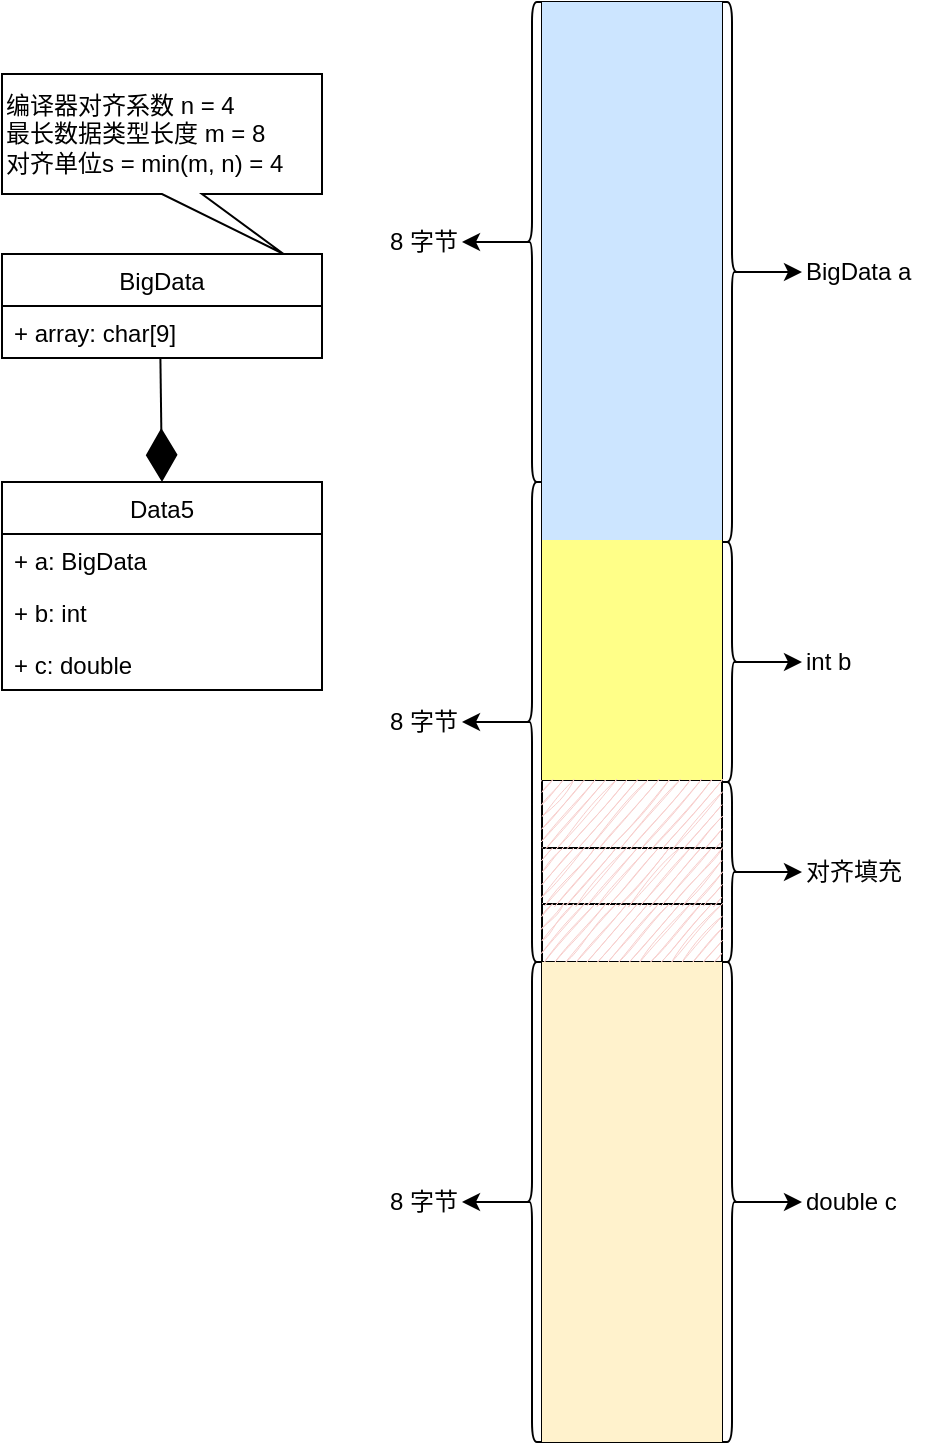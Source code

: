 <mxfile version="17.4.5" type="github">
  <diagram id="y5-ArMUVISZthWghw4e-" name="第 1 页">
    <mxGraphModel dx="1420" dy="706" grid="1" gridSize="10" guides="1" tooltips="1" connect="1" arrows="1" fold="1" page="1" pageScale="1" pageWidth="2336" pageHeight="1654" math="0" shadow="0">
      <root>
        <mxCell id="0" />
        <mxCell id="1" parent="0" />
        <mxCell id="bnOiq0095lczLOuPGoA0-1" value="" style="shape=table;startSize=0;container=1;collapsible=0;childLayout=tableLayout;sketch=0;strokeColor=default;" parent="1" vertex="1">
          <mxGeometry x="440" y="130" width="90" height="720" as="geometry" />
        </mxCell>
        <mxCell id="bnOiq0095lczLOuPGoA0-2" value="" style="shape=tableRow;horizontal=0;startSize=0;swimlaneHead=0;swimlaneBody=0;top=0;left=0;bottom=0;right=0;collapsible=0;dropTarget=0;fillColor=none;points=[[0,0.5],[1,0.5]];portConstraint=eastwest;sketch=0;strokeColor=default;swimlaneLine=1;" parent="bnOiq0095lczLOuPGoA0-1" vertex="1">
          <mxGeometry width="90" height="29" as="geometry" />
        </mxCell>
        <mxCell id="bnOiq0095lczLOuPGoA0-3" value="" style="shape=partialRectangle;html=1;whiteSpace=wrap;connectable=0;overflow=hidden;fillColor=#cce5ff;top=0;left=0;bottom=0;right=0;pointerEvents=1;strokeColor=#36393d;sketch=0;swimlaneLine=1;" parent="bnOiq0095lczLOuPGoA0-2" vertex="1">
          <mxGeometry width="90" height="29" as="geometry">
            <mxRectangle width="90" height="29" as="alternateBounds" />
          </mxGeometry>
        </mxCell>
        <mxCell id="bnOiq0095lczLOuPGoA0-4" value="" style="shape=tableRow;horizontal=0;startSize=0;swimlaneHead=0;swimlaneBody=0;top=0;left=0;bottom=0;right=0;collapsible=0;dropTarget=0;fillColor=none;points=[[0,0.5],[1,0.5]];portConstraint=eastwest;sketch=0;strokeColor=default;swimlaneLine=1;" parent="bnOiq0095lczLOuPGoA0-1" vertex="1">
          <mxGeometry y="29" width="90" height="34" as="geometry" />
        </mxCell>
        <mxCell id="bnOiq0095lczLOuPGoA0-5" value="" style="shape=partialRectangle;html=1;whiteSpace=wrap;connectable=0;overflow=hidden;fillColor=#cce5ff;top=0;left=0;bottom=0;right=0;pointerEvents=1;sketch=0;strokeColor=#36393d;swimlaneLine=1;" parent="bnOiq0095lczLOuPGoA0-4" vertex="1">
          <mxGeometry width="90" height="34" as="geometry">
            <mxRectangle width="90" height="34" as="alternateBounds" />
          </mxGeometry>
        </mxCell>
        <mxCell id="bnOiq0095lczLOuPGoA0-6" value="" style="shape=tableRow;horizontal=0;startSize=0;swimlaneHead=0;swimlaneBody=0;top=0;left=0;bottom=0;right=0;collapsible=0;dropTarget=0;fillColor=none;points=[[0,0.5],[1,0.5]];portConstraint=eastwest;sketch=0;strokeColor=default;swimlaneLine=1;" parent="bnOiq0095lczLOuPGoA0-1" vertex="1">
          <mxGeometry y="63" width="90" height="28" as="geometry" />
        </mxCell>
        <mxCell id="bnOiq0095lczLOuPGoA0-7" value="" style="shape=partialRectangle;html=1;whiteSpace=wrap;connectable=0;overflow=hidden;fillColor=#cce5ff;top=0;left=0;bottom=0;right=0;pointerEvents=1;strokeColor=#36393d;sketch=0;swimlaneLine=1;" parent="bnOiq0095lczLOuPGoA0-6" vertex="1">
          <mxGeometry width="90" height="28" as="geometry">
            <mxRectangle width="90" height="28" as="alternateBounds" />
          </mxGeometry>
        </mxCell>
        <mxCell id="bnOiq0095lczLOuPGoA0-8" value="" style="shape=tableRow;horizontal=0;startSize=0;swimlaneHead=0;swimlaneBody=0;top=0;left=0;bottom=0;right=0;collapsible=0;dropTarget=0;fillColor=none;points=[[0,0.5],[1,0.5]];portConstraint=eastwest;sketch=0;strokeColor=default;swimlaneLine=1;" parent="bnOiq0095lczLOuPGoA0-1" vertex="1">
          <mxGeometry y="91" width="90" height="29" as="geometry" />
        </mxCell>
        <mxCell id="bnOiq0095lczLOuPGoA0-9" value="" style="shape=partialRectangle;html=1;whiteSpace=wrap;connectable=0;overflow=hidden;fillColor=#cce5ff;top=0;left=0;bottom=0;right=0;pointerEvents=1;strokeColor=#36393d;sketch=0;swimlaneLine=1;" parent="bnOiq0095lczLOuPGoA0-8" vertex="1">
          <mxGeometry width="90" height="29" as="geometry">
            <mxRectangle width="90" height="29" as="alternateBounds" />
          </mxGeometry>
        </mxCell>
        <mxCell id="bnOiq0095lczLOuPGoA0-10" value="" style="shape=tableRow;horizontal=0;startSize=0;swimlaneHead=0;swimlaneBody=0;top=0;left=0;bottom=0;right=0;collapsible=0;dropTarget=0;fillColor=none;points=[[0,0.5],[1,0.5]];portConstraint=eastwest;sketch=0;strokeColor=default;swimlaneLine=1;" parent="bnOiq0095lczLOuPGoA0-1" vertex="1">
          <mxGeometry y="120" width="90" height="29" as="geometry" />
        </mxCell>
        <mxCell id="bnOiq0095lczLOuPGoA0-11" value="" style="shape=partialRectangle;html=1;whiteSpace=wrap;connectable=0;overflow=hidden;fillColor=#cce5ff;top=0;left=0;bottom=0;right=0;pointerEvents=1;strokeColor=#36393d;sketch=0;swimlaneLine=1;" parent="bnOiq0095lczLOuPGoA0-10" vertex="1">
          <mxGeometry width="90" height="29" as="geometry">
            <mxRectangle width="90" height="29" as="alternateBounds" />
          </mxGeometry>
        </mxCell>
        <mxCell id="bnOiq0095lczLOuPGoA0-12" value="" style="shape=tableRow;horizontal=0;startSize=0;swimlaneHead=0;swimlaneBody=0;top=0;left=0;bottom=0;right=0;collapsible=0;dropTarget=0;fillColor=none;points=[[0,0.5],[1,0.5]];portConstraint=eastwest;sketch=0;strokeColor=default;swimlaneLine=1;" parent="bnOiq0095lczLOuPGoA0-1" vertex="1">
          <mxGeometry y="149" width="90" height="34" as="geometry" />
        </mxCell>
        <mxCell id="bnOiq0095lczLOuPGoA0-13" value="" style="shape=partialRectangle;html=1;whiteSpace=wrap;connectable=0;overflow=hidden;fillColor=#cce5ff;top=0;left=0;bottom=0;right=0;pointerEvents=1;strokeColor=#36393d;sketch=0;swimlaneLine=1;" parent="bnOiq0095lczLOuPGoA0-12" vertex="1">
          <mxGeometry width="90" height="34" as="geometry">
            <mxRectangle width="90" height="34" as="alternateBounds" />
          </mxGeometry>
        </mxCell>
        <mxCell id="bnOiq0095lczLOuPGoA0-14" value="" style="shape=tableRow;horizontal=0;startSize=0;swimlaneHead=0;swimlaneBody=0;top=0;left=0;bottom=0;right=0;collapsible=0;dropTarget=0;fillColor=none;points=[[0,0.5],[1,0.5]];portConstraint=eastwest;sketch=0;strokeColor=default;swimlaneLine=1;" parent="bnOiq0095lczLOuPGoA0-1" vertex="1">
          <mxGeometry y="183" width="90" height="28" as="geometry" />
        </mxCell>
        <mxCell id="bnOiq0095lczLOuPGoA0-15" value="" style="shape=partialRectangle;html=1;whiteSpace=wrap;connectable=0;overflow=hidden;fillColor=#cce5ff;top=0;left=0;bottom=0;right=0;pointerEvents=1;strokeColor=#36393d;sketch=0;swimlaneLine=1;" parent="bnOiq0095lczLOuPGoA0-14" vertex="1">
          <mxGeometry width="90" height="28" as="geometry">
            <mxRectangle width="90" height="28" as="alternateBounds" />
          </mxGeometry>
        </mxCell>
        <mxCell id="bnOiq0095lczLOuPGoA0-16" value="" style="shape=tableRow;horizontal=0;startSize=0;swimlaneHead=0;swimlaneBody=0;top=0;left=0;bottom=0;right=0;collapsible=0;dropTarget=0;fillColor=none;points=[[0,0.5],[1,0.5]];portConstraint=eastwest;sketch=0;strokeColor=default;swimlaneLine=1;" parent="bnOiq0095lczLOuPGoA0-1" vertex="1">
          <mxGeometry y="211" width="90" height="29" as="geometry" />
        </mxCell>
        <mxCell id="bnOiq0095lczLOuPGoA0-17" value="" style="shape=partialRectangle;html=1;whiteSpace=wrap;connectable=0;overflow=hidden;fillColor=#cce5ff;top=0;left=0;bottom=0;right=0;pointerEvents=1;strokeColor=#36393d;sketch=0;swimlaneLine=1;" parent="bnOiq0095lczLOuPGoA0-16" vertex="1">
          <mxGeometry width="90" height="29" as="geometry">
            <mxRectangle width="90" height="29" as="alternateBounds" />
          </mxGeometry>
        </mxCell>
        <mxCell id="ukCVWDNKJFyq6qt0lecr-66" value="" style="shape=tableRow;horizontal=0;startSize=0;swimlaneHead=0;swimlaneBody=0;top=0;left=0;bottom=0;right=0;collapsible=0;dropTarget=0;fillColor=none;points=[[0,0.5],[1,0.5]];portConstraint=eastwest;sketch=0;strokeColor=default;" parent="bnOiq0095lczLOuPGoA0-1" vertex="1">
          <mxGeometry y="240" width="90" height="29" as="geometry" />
        </mxCell>
        <mxCell id="ukCVWDNKJFyq6qt0lecr-67" value="" style="shape=partialRectangle;html=1;whiteSpace=wrap;connectable=0;overflow=hidden;fillColor=#cce5ff;top=0;left=0;bottom=0;right=0;pointerEvents=1;strokeColor=#36393d;sketch=0;" parent="ukCVWDNKJFyq6qt0lecr-66" vertex="1">
          <mxGeometry width="90" height="29" as="geometry">
            <mxRectangle width="90" height="29" as="alternateBounds" />
          </mxGeometry>
        </mxCell>
        <mxCell id="ukCVWDNKJFyq6qt0lecr-68" value="" style="shape=tableRow;horizontal=0;startSize=0;swimlaneHead=0;swimlaneBody=0;top=0;left=0;bottom=0;right=0;collapsible=0;dropTarget=0;fillColor=none;points=[[0,0.5],[1,0.5]];portConstraint=eastwest;sketch=0;strokeColor=default;" parent="bnOiq0095lczLOuPGoA0-1" vertex="1">
          <mxGeometry y="269" width="90" height="34" as="geometry" />
        </mxCell>
        <mxCell id="ukCVWDNKJFyq6qt0lecr-69" value="" style="shape=partialRectangle;html=1;whiteSpace=wrap;connectable=0;overflow=hidden;fillColor=#ffff88;top=0;left=0;bottom=0;right=0;pointerEvents=1;sketch=0;strokeColor=#36393d;" parent="ukCVWDNKJFyq6qt0lecr-68" vertex="1">
          <mxGeometry width="90" height="34" as="geometry">
            <mxRectangle width="90" height="34" as="alternateBounds" />
          </mxGeometry>
        </mxCell>
        <mxCell id="ukCVWDNKJFyq6qt0lecr-70" value="" style="shape=tableRow;horizontal=0;startSize=0;swimlaneHead=0;swimlaneBody=0;top=0;left=0;bottom=0;right=0;collapsible=0;dropTarget=0;fillColor=none;points=[[0,0.5],[1,0.5]];portConstraint=eastwest;sketch=0;strokeColor=default;" parent="bnOiq0095lczLOuPGoA0-1" vertex="1">
          <mxGeometry y="303" width="90" height="28" as="geometry" />
        </mxCell>
        <mxCell id="ukCVWDNKJFyq6qt0lecr-71" value="" style="shape=partialRectangle;html=1;whiteSpace=wrap;connectable=0;overflow=hidden;fillColor=#ffff88;top=0;left=0;bottom=0;right=0;pointerEvents=1;strokeColor=#36393d;sketch=0;" parent="ukCVWDNKJFyq6qt0lecr-70" vertex="1">
          <mxGeometry width="90" height="28" as="geometry">
            <mxRectangle width="90" height="28" as="alternateBounds" />
          </mxGeometry>
        </mxCell>
        <mxCell id="ukCVWDNKJFyq6qt0lecr-72" value="" style="shape=tableRow;horizontal=0;startSize=0;swimlaneHead=0;swimlaneBody=0;top=0;left=0;bottom=0;right=0;collapsible=0;dropTarget=0;fillColor=none;points=[[0,0.5],[1,0.5]];portConstraint=eastwest;sketch=0;strokeColor=default;" parent="bnOiq0095lczLOuPGoA0-1" vertex="1">
          <mxGeometry y="331" width="90" height="29" as="geometry" />
        </mxCell>
        <mxCell id="ukCVWDNKJFyq6qt0lecr-73" value="" style="shape=partialRectangle;html=1;whiteSpace=wrap;connectable=0;overflow=hidden;fillColor=#ffff88;top=0;left=0;bottom=0;right=0;pointerEvents=1;strokeColor=#36393d;sketch=0;" parent="ukCVWDNKJFyq6qt0lecr-72" vertex="1">
          <mxGeometry width="90" height="29" as="geometry">
            <mxRectangle width="90" height="29" as="alternateBounds" />
          </mxGeometry>
        </mxCell>
        <mxCell id="ukCVWDNKJFyq6qt0lecr-74" value="" style="shape=tableRow;horizontal=0;startSize=0;swimlaneHead=0;swimlaneBody=0;top=0;left=0;bottom=0;right=0;collapsible=0;dropTarget=0;fillColor=none;points=[[0,0.5],[1,0.5]];portConstraint=eastwest;sketch=0;strokeColor=default;" parent="bnOiq0095lczLOuPGoA0-1" vertex="1">
          <mxGeometry y="360" width="90" height="29" as="geometry" />
        </mxCell>
        <mxCell id="ukCVWDNKJFyq6qt0lecr-75" value="" style="shape=partialRectangle;html=1;whiteSpace=wrap;connectable=0;overflow=hidden;fillColor=#ffff88;top=0;left=0;bottom=0;right=0;pointerEvents=1;strokeColor=#36393d;sketch=0;" parent="ukCVWDNKJFyq6qt0lecr-74" vertex="1">
          <mxGeometry width="90" height="29" as="geometry">
            <mxRectangle width="90" height="29" as="alternateBounds" />
          </mxGeometry>
        </mxCell>
        <mxCell id="ukCVWDNKJFyq6qt0lecr-76" value="" style="shape=tableRow;horizontal=0;startSize=0;swimlaneHead=0;swimlaneBody=0;top=0;left=0;bottom=0;right=0;collapsible=0;dropTarget=0;fillColor=none;points=[[0,0.5],[1,0.5]];portConstraint=eastwest;sketch=0;strokeColor=default;" parent="bnOiq0095lczLOuPGoA0-1" vertex="1">
          <mxGeometry y="389" width="90" height="34" as="geometry" />
        </mxCell>
        <mxCell id="ukCVWDNKJFyq6qt0lecr-77" value="" style="shape=partialRectangle;html=1;whiteSpace=wrap;connectable=0;overflow=hidden;fillColor=#f8cecc;top=0;left=0;bottom=0;right=0;pointerEvents=1;strokeColor=#b85450;sketch=1;" parent="ukCVWDNKJFyq6qt0lecr-76" vertex="1">
          <mxGeometry width="90" height="34" as="geometry">
            <mxRectangle width="90" height="34" as="alternateBounds" />
          </mxGeometry>
        </mxCell>
        <mxCell id="ukCVWDNKJFyq6qt0lecr-78" value="" style="shape=tableRow;horizontal=0;startSize=0;swimlaneHead=0;swimlaneBody=0;top=0;left=0;bottom=0;right=0;collapsible=0;dropTarget=0;fillColor=none;points=[[0,0.5],[1,0.5]];portConstraint=eastwest;sketch=0;strokeColor=default;" parent="bnOiq0095lczLOuPGoA0-1" vertex="1">
          <mxGeometry y="423" width="90" height="28" as="geometry" />
        </mxCell>
        <mxCell id="ukCVWDNKJFyq6qt0lecr-79" value="" style="shape=partialRectangle;html=1;whiteSpace=wrap;connectable=0;overflow=hidden;fillColor=#f8cecc;top=0;left=0;bottom=0;right=0;pointerEvents=1;strokeColor=#b85450;sketch=1;" parent="ukCVWDNKJFyq6qt0lecr-78" vertex="1">
          <mxGeometry width="90" height="28" as="geometry">
            <mxRectangle width="90" height="28" as="alternateBounds" />
          </mxGeometry>
        </mxCell>
        <mxCell id="ukCVWDNKJFyq6qt0lecr-80" value="" style="shape=tableRow;horizontal=0;startSize=0;swimlaneHead=0;swimlaneBody=0;top=0;left=0;bottom=0;right=0;collapsible=0;dropTarget=0;fillColor=none;points=[[0,0.5],[1,0.5]];portConstraint=eastwest;sketch=0;strokeColor=default;" parent="bnOiq0095lczLOuPGoA0-1" vertex="1">
          <mxGeometry y="451" width="90" height="29" as="geometry" />
        </mxCell>
        <mxCell id="ukCVWDNKJFyq6qt0lecr-81" value="" style="shape=partialRectangle;html=1;whiteSpace=wrap;connectable=0;overflow=hidden;fillColor=#f8cecc;top=0;left=0;bottom=0;right=0;pointerEvents=1;strokeColor=#b85450;sketch=1;" parent="ukCVWDNKJFyq6qt0lecr-80" vertex="1">
          <mxGeometry width="90" height="29" as="geometry">
            <mxRectangle width="90" height="29" as="alternateBounds" />
          </mxGeometry>
        </mxCell>
        <mxCell id="ukCVWDNKJFyq6qt0lecr-82" value="" style="shape=tableRow;horizontal=0;startSize=0;swimlaneHead=0;swimlaneBody=0;top=0;left=0;bottom=0;right=0;collapsible=0;dropTarget=0;fillColor=none;points=[[0,0.5],[1,0.5]];portConstraint=eastwest;sketch=0;strokeColor=default;" parent="bnOiq0095lczLOuPGoA0-1" vertex="1">
          <mxGeometry y="480" width="90" height="29" as="geometry" />
        </mxCell>
        <mxCell id="ukCVWDNKJFyq6qt0lecr-83" value="" style="shape=partialRectangle;html=1;whiteSpace=wrap;connectable=0;overflow=hidden;fillColor=#fff2cc;top=0;left=0;bottom=0;right=0;pointerEvents=1;strokeColor=#d6b656;sketch=0;" parent="ukCVWDNKJFyq6qt0lecr-82" vertex="1">
          <mxGeometry width="90" height="29" as="geometry">
            <mxRectangle width="90" height="29" as="alternateBounds" />
          </mxGeometry>
        </mxCell>
        <mxCell id="ukCVWDNKJFyq6qt0lecr-84" value="" style="shape=tableRow;horizontal=0;startSize=0;swimlaneHead=0;swimlaneBody=0;top=0;left=0;bottom=0;right=0;collapsible=0;dropTarget=0;fillColor=none;points=[[0,0.5],[1,0.5]];portConstraint=eastwest;sketch=0;strokeColor=default;" parent="bnOiq0095lczLOuPGoA0-1" vertex="1">
          <mxGeometry y="509" width="90" height="34" as="geometry" />
        </mxCell>
        <mxCell id="ukCVWDNKJFyq6qt0lecr-85" value="" style="shape=partialRectangle;html=1;whiteSpace=wrap;connectable=0;overflow=hidden;fillColor=#fff2cc;top=0;left=0;bottom=0;right=0;pointerEvents=1;sketch=0;strokeColor=#d6b656;" parent="ukCVWDNKJFyq6qt0lecr-84" vertex="1">
          <mxGeometry width="90" height="34" as="geometry">
            <mxRectangle width="90" height="34" as="alternateBounds" />
          </mxGeometry>
        </mxCell>
        <mxCell id="ukCVWDNKJFyq6qt0lecr-86" value="" style="shape=tableRow;horizontal=0;startSize=0;swimlaneHead=0;swimlaneBody=0;top=0;left=0;bottom=0;right=0;collapsible=0;dropTarget=0;fillColor=none;points=[[0,0.5],[1,0.5]];portConstraint=eastwest;sketch=0;strokeColor=default;" parent="bnOiq0095lczLOuPGoA0-1" vertex="1">
          <mxGeometry y="543" width="90" height="28" as="geometry" />
        </mxCell>
        <mxCell id="ukCVWDNKJFyq6qt0lecr-87" value="" style="shape=partialRectangle;html=1;whiteSpace=wrap;connectable=0;overflow=hidden;fillColor=#fff2cc;top=0;left=0;bottom=0;right=0;pointerEvents=1;strokeColor=#d6b656;sketch=0;" parent="ukCVWDNKJFyq6qt0lecr-86" vertex="1">
          <mxGeometry width="90" height="28" as="geometry">
            <mxRectangle width="90" height="28" as="alternateBounds" />
          </mxGeometry>
        </mxCell>
        <mxCell id="ukCVWDNKJFyq6qt0lecr-88" value="" style="shape=tableRow;horizontal=0;startSize=0;swimlaneHead=0;swimlaneBody=0;top=0;left=0;bottom=0;right=0;collapsible=0;dropTarget=0;fillColor=none;points=[[0,0.5],[1,0.5]];portConstraint=eastwest;sketch=0;strokeColor=default;" parent="bnOiq0095lczLOuPGoA0-1" vertex="1">
          <mxGeometry y="571" width="90" height="29" as="geometry" />
        </mxCell>
        <mxCell id="ukCVWDNKJFyq6qt0lecr-89" value="" style="shape=partialRectangle;html=1;whiteSpace=wrap;connectable=0;overflow=hidden;fillColor=#fff2cc;top=0;left=0;bottom=0;right=0;pointerEvents=1;strokeColor=#d6b656;sketch=0;" parent="ukCVWDNKJFyq6qt0lecr-88" vertex="1">
          <mxGeometry width="90" height="29" as="geometry">
            <mxRectangle width="90" height="29" as="alternateBounds" />
          </mxGeometry>
        </mxCell>
        <mxCell id="ukCVWDNKJFyq6qt0lecr-90" value="" style="shape=tableRow;horizontal=0;startSize=0;swimlaneHead=0;swimlaneBody=0;top=0;left=0;bottom=0;right=0;collapsible=0;dropTarget=0;fillColor=none;points=[[0,0.5],[1,0.5]];portConstraint=eastwest;sketch=0;strokeColor=default;" parent="bnOiq0095lczLOuPGoA0-1" vertex="1">
          <mxGeometry y="600" width="90" height="29" as="geometry" />
        </mxCell>
        <mxCell id="ukCVWDNKJFyq6qt0lecr-91" value="" style="shape=partialRectangle;html=1;whiteSpace=wrap;connectable=0;overflow=hidden;fillColor=#fff2cc;top=0;left=0;bottom=0;right=0;pointerEvents=1;strokeColor=#d6b656;sketch=0;" parent="ukCVWDNKJFyq6qt0lecr-90" vertex="1">
          <mxGeometry width="90" height="29" as="geometry">
            <mxRectangle width="90" height="29" as="alternateBounds" />
          </mxGeometry>
        </mxCell>
        <mxCell id="ukCVWDNKJFyq6qt0lecr-92" value="" style="shape=tableRow;horizontal=0;startSize=0;swimlaneHead=0;swimlaneBody=0;top=0;left=0;bottom=0;right=0;collapsible=0;dropTarget=0;fillColor=none;points=[[0,0.5],[1,0.5]];portConstraint=eastwest;sketch=0;strokeColor=default;" parent="bnOiq0095lczLOuPGoA0-1" vertex="1">
          <mxGeometry y="629" width="90" height="34" as="geometry" />
        </mxCell>
        <mxCell id="ukCVWDNKJFyq6qt0lecr-93" value="" style="shape=partialRectangle;html=1;whiteSpace=wrap;connectable=0;overflow=hidden;fillColor=#fff2cc;top=0;left=0;bottom=0;right=0;pointerEvents=1;strokeColor=#d6b656;sketch=0;" parent="ukCVWDNKJFyq6qt0lecr-92" vertex="1">
          <mxGeometry width="90" height="34" as="geometry">
            <mxRectangle width="90" height="34" as="alternateBounds" />
          </mxGeometry>
        </mxCell>
        <mxCell id="ukCVWDNKJFyq6qt0lecr-94" value="" style="shape=tableRow;horizontal=0;startSize=0;swimlaneHead=0;swimlaneBody=0;top=0;left=0;bottom=0;right=0;collapsible=0;dropTarget=0;fillColor=none;points=[[0,0.5],[1,0.5]];portConstraint=eastwest;sketch=0;strokeColor=default;" parent="bnOiq0095lczLOuPGoA0-1" vertex="1">
          <mxGeometry y="663" width="90" height="28" as="geometry" />
        </mxCell>
        <mxCell id="ukCVWDNKJFyq6qt0lecr-95" value="" style="shape=partialRectangle;html=1;whiteSpace=wrap;connectable=0;overflow=hidden;fillColor=#fff2cc;top=0;left=0;bottom=0;right=0;pointerEvents=1;strokeColor=#d6b656;sketch=0;" parent="ukCVWDNKJFyq6qt0lecr-94" vertex="1">
          <mxGeometry width="90" height="28" as="geometry">
            <mxRectangle width="90" height="28" as="alternateBounds" />
          </mxGeometry>
        </mxCell>
        <mxCell id="ukCVWDNKJFyq6qt0lecr-96" value="" style="shape=tableRow;horizontal=0;startSize=0;swimlaneHead=0;swimlaneBody=0;top=0;left=0;bottom=0;right=0;collapsible=0;dropTarget=0;fillColor=none;points=[[0,0.5],[1,0.5]];portConstraint=eastwest;sketch=0;strokeColor=default;" parent="bnOiq0095lczLOuPGoA0-1" vertex="1">
          <mxGeometry y="691" width="90" height="29" as="geometry" />
        </mxCell>
        <mxCell id="ukCVWDNKJFyq6qt0lecr-97" value="" style="shape=partialRectangle;html=1;whiteSpace=wrap;connectable=0;overflow=hidden;fillColor=#fff2cc;top=0;left=0;bottom=0;right=0;pointerEvents=1;strokeColor=#d6b656;sketch=0;" parent="ukCVWDNKJFyq6qt0lecr-96" vertex="1">
          <mxGeometry width="90" height="29" as="geometry">
            <mxRectangle width="90" height="29" as="alternateBounds" />
          </mxGeometry>
        </mxCell>
        <mxCell id="bnOiq0095lczLOuPGoA0-18" value="" style="endArrow=classic;html=1;rounded=0;exitX=0.1;exitY=0.5;exitDx=0;exitDy=0;entryX=0;entryY=0.5;entryDx=0;entryDy=0;exitPerimeter=0;sketch=0;strokeColor=default;swimlaneLine=1;" parent="1" source="bnOiq0095lczLOuPGoA0-22" target="bnOiq0095lczLOuPGoA0-19" edge="1">
          <mxGeometry width="50" height="50" relative="1" as="geometry">
            <mxPoint x="550" y="150" as="sourcePoint" />
            <mxPoint x="570" y="153" as="targetPoint" />
          </mxGeometry>
        </mxCell>
        <mxCell id="bnOiq0095lczLOuPGoA0-19" value="BigData a" style="text;html=1;strokeColor=none;fillColor=none;align=left;verticalAlign=middle;whiteSpace=wrap;rounded=0;sketch=0;swimlaneLine=1;" parent="1" vertex="1">
          <mxGeometry x="570" y="255" width="70" height="20" as="geometry" />
        </mxCell>
        <mxCell id="bnOiq0095lczLOuPGoA0-21" value="" style="shape=curlyBracket;whiteSpace=wrap;html=1;rounded=1;flipH=1;sketch=0;strokeColor=default;swimlaneLine=1;" parent="1" vertex="1">
          <mxGeometry x="530" y="400" width="10" height="120" as="geometry" />
        </mxCell>
        <mxCell id="bnOiq0095lczLOuPGoA0-22" value="" style="shape=curlyBracket;whiteSpace=wrap;html=1;rounded=1;flipH=1;sketch=0;strokeColor=default;swimlaneLine=1;" parent="1" vertex="1">
          <mxGeometry x="530" y="130" width="10" height="270" as="geometry" />
        </mxCell>
        <mxCell id="bnOiq0095lczLOuPGoA0-23" value="" style="endArrow=classic;html=1;rounded=0;entryX=0;entryY=0.5;entryDx=0;entryDy=0;exitX=0.1;exitY=0.5;exitDx=0;exitDy=0;exitPerimeter=0;sketch=0;strokeColor=default;swimlaneLine=1;" parent="1" source="bnOiq0095lczLOuPGoA0-21" target="bnOiq0095lczLOuPGoA0-24" edge="1">
          <mxGeometry width="50" height="50" relative="1" as="geometry">
            <mxPoint x="550" y="460" as="sourcePoint" />
            <mxPoint x="585.5" y="468" as="targetPoint" />
          </mxGeometry>
        </mxCell>
        <mxCell id="bnOiq0095lczLOuPGoA0-24" value="int b" style="text;html=1;strokeColor=none;fillColor=none;align=left;verticalAlign=middle;whiteSpace=wrap;rounded=0;sketch=0;swimlaneLine=1;" parent="1" vertex="1">
          <mxGeometry x="570" y="450" width="60" height="20" as="geometry" />
        </mxCell>
        <mxCell id="bnOiq0095lczLOuPGoA0-26" value="&lt;span&gt;编译器对齐系数 n = 4&lt;/span&gt;&lt;br&gt;&lt;span&gt;最长数据类型长度 m = 8&lt;/span&gt;&lt;br&gt;&lt;span&gt;对齐单位s = min(m, n) = 4&lt;/span&gt;" style="shape=callout;whiteSpace=wrap;html=1;perimeter=calloutPerimeter;sketch=0;position2=0.88;align=left;strokeColor=default;" parent="1" vertex="1">
          <mxGeometry x="170" y="166" width="160" height="90" as="geometry" />
        </mxCell>
        <mxCell id="bnOiq0095lczLOuPGoA0-28" value="" style="shape=curlyBracket;whiteSpace=wrap;html=1;rounded=1;sketch=0;strokeColor=default;swimlaneLine=1;" parent="1" vertex="1">
          <mxGeometry x="430" y="130" width="10" height="240" as="geometry" />
        </mxCell>
        <mxCell id="bnOiq0095lczLOuPGoA0-29" value="" style="shape=curlyBracket;whiteSpace=wrap;html=1;rounded=1;sketch=0;strokeColor=default;swimlaneLine=1;" parent="1" vertex="1">
          <mxGeometry x="430" y="370" width="10" height="240" as="geometry" />
        </mxCell>
        <mxCell id="bnOiq0095lczLOuPGoA0-30" value="8 字节" style="text;html=1;strokeColor=none;fillColor=none;align=right;verticalAlign=middle;whiteSpace=wrap;rounded=0;sketch=0;swimlaneLine=1;" parent="1" vertex="1">
          <mxGeometry x="350" y="240" width="50" height="20" as="geometry" />
        </mxCell>
        <mxCell id="bnOiq0095lczLOuPGoA0-31" value="" style="endArrow=classic;html=1;rounded=0;exitX=0.1;exitY=0.5;exitDx=0;exitDy=0;exitPerimeter=0;entryX=1;entryY=0.5;entryDx=0;entryDy=0;sketch=0;strokeColor=default;swimlaneLine=1;" parent="1" source="bnOiq0095lczLOuPGoA0-28" target="bnOiq0095lczLOuPGoA0-30" edge="1">
          <mxGeometry width="50" height="50" relative="1" as="geometry">
            <mxPoint x="370" y="210" as="sourcePoint" />
            <mxPoint x="420" y="160" as="targetPoint" />
          </mxGeometry>
        </mxCell>
        <mxCell id="bnOiq0095lczLOuPGoA0-33" value="8 字节" style="text;html=1;strokeColor=none;fillColor=none;align=right;verticalAlign=middle;whiteSpace=wrap;rounded=0;sketch=0;swimlaneLine=1;" parent="1" vertex="1">
          <mxGeometry x="350" y="480" width="50" height="20" as="geometry" />
        </mxCell>
        <mxCell id="bnOiq0095lczLOuPGoA0-34" value="" style="endArrow=classic;html=1;rounded=0;exitX=0.1;exitY=0.5;exitDx=0;exitDy=0;exitPerimeter=0;entryX=1;entryY=0.5;entryDx=0;entryDy=0;sketch=0;strokeColor=default;swimlaneLine=1;" parent="1" source="bnOiq0095lczLOuPGoA0-29" target="bnOiq0095lczLOuPGoA0-33" edge="1">
          <mxGeometry width="50" height="50" relative="1" as="geometry">
            <mxPoint x="430" y="310.0" as="sourcePoint" />
            <mxPoint x="419" y="280" as="targetPoint" />
          </mxGeometry>
        </mxCell>
        <mxCell id="bnOiq0095lczLOuPGoA0-40" value="" style="endArrow=classic;html=1;rounded=0;entryX=0;entryY=0.5;entryDx=0;entryDy=0;exitX=0.1;exitY=0.5;exitDx=0;exitDy=0;exitPerimeter=0;sketch=0;strokeColor=default;swimlaneLine=1;" parent="1" source="bnOiq0095lczLOuPGoA0-42" target="bnOiq0095lczLOuPGoA0-41" edge="1">
          <mxGeometry width="50" height="50" relative="1" as="geometry">
            <mxPoint x="550" y="550" as="sourcePoint" />
            <mxPoint x="585.5" y="558" as="targetPoint" />
          </mxGeometry>
        </mxCell>
        <mxCell id="bnOiq0095lczLOuPGoA0-41" value="对齐填充" style="text;html=1;strokeColor=none;fillColor=none;align=left;verticalAlign=middle;whiteSpace=wrap;rounded=0;sketch=0;swimlaneLine=1;" parent="1" vertex="1">
          <mxGeometry x="570" y="555" width="60" height="20" as="geometry" />
        </mxCell>
        <mxCell id="bnOiq0095lczLOuPGoA0-42" value="" style="shape=curlyBracket;whiteSpace=wrap;html=1;rounded=1;flipH=1;sketch=0;strokeColor=default;swimlaneLine=1;" parent="1" vertex="1">
          <mxGeometry x="530" y="520" width="10" height="90" as="geometry" />
        </mxCell>
        <mxCell id="bnOiq0095lczLOuPGoA0-43" value="Data5" style="swimlane;fontStyle=0;childLayout=stackLayout;horizontal=1;startSize=26;fillColor=none;horizontalStack=0;resizeParent=1;resizeParentMax=0;resizeLast=0;collapsible=1;marginBottom=0;sketch=0;strokeColor=default;" parent="1" vertex="1">
          <mxGeometry x="170" y="370" width="160" height="104" as="geometry" />
        </mxCell>
        <mxCell id="bnOiq0095lczLOuPGoA0-44" value="+ a: BigData" style="text;strokeColor=none;fillColor=none;align=left;verticalAlign=top;spacingLeft=4;spacingRight=4;overflow=hidden;rotatable=0;points=[[0,0.5],[1,0.5]];portConstraint=eastwest;sketch=0;" parent="bnOiq0095lczLOuPGoA0-43" vertex="1">
          <mxGeometry y="26" width="160" height="26" as="geometry" />
        </mxCell>
        <mxCell id="qdYz1cG67cNBZeQHGUtf-1" value="+ b: int" style="text;strokeColor=none;fillColor=none;align=left;verticalAlign=top;spacingLeft=4;spacingRight=4;overflow=hidden;rotatable=0;points=[[0,0.5],[1,0.5]];portConstraint=eastwest;sketch=0;" parent="bnOiq0095lczLOuPGoA0-43" vertex="1">
          <mxGeometry y="52" width="160" height="26" as="geometry" />
        </mxCell>
        <mxCell id="bnOiq0095lczLOuPGoA0-45" value="+ c: double" style="text;strokeColor=none;fillColor=none;align=left;verticalAlign=top;spacingLeft=4;spacingRight=4;overflow=hidden;rotatable=0;points=[[0,0.5],[1,0.5]];portConstraint=eastwest;sketch=0;" parent="bnOiq0095lczLOuPGoA0-43" vertex="1">
          <mxGeometry y="78" width="160" height="26" as="geometry" />
        </mxCell>
        <mxCell id="ukCVWDNKJFyq6qt0lecr-1" value="BigData" style="swimlane;fontStyle=0;childLayout=stackLayout;horizontal=1;startSize=26;fillColor=none;horizontalStack=0;resizeParent=1;resizeParentMax=0;resizeLast=0;collapsible=1;marginBottom=0;sketch=0;strokeColor=default;" parent="1" vertex="1">
          <mxGeometry x="170" y="256" width="160" height="52" as="geometry" />
        </mxCell>
        <mxCell id="ukCVWDNKJFyq6qt0lecr-2" value="+ array: char[9]" style="text;strokeColor=default;fillColor=none;align=left;verticalAlign=top;spacingLeft=4;spacingRight=4;overflow=hidden;rotatable=0;points=[[0,0.5],[1,0.5]];portConstraint=eastwest;sketch=0;" parent="ukCVWDNKJFyq6qt0lecr-1" vertex="1">
          <mxGeometry y="26" width="160" height="26" as="geometry" />
        </mxCell>
        <mxCell id="ukCVWDNKJFyq6qt0lecr-5" value="" style="endArrow=diamondThin;endFill=1;endSize=24;html=1;rounded=0;entryX=0.5;entryY=0;entryDx=0;entryDy=0;exitX=0.495;exitY=1.008;exitDx=0;exitDy=0;exitPerimeter=0;sketch=0;strokeColor=default;" parent="1" source="ukCVWDNKJFyq6qt0lecr-2" target="bnOiq0095lczLOuPGoA0-43" edge="1">
          <mxGeometry width="160" relative="1" as="geometry">
            <mxPoint x="250" y="310" as="sourcePoint" />
            <mxPoint x="550" y="510" as="targetPoint" />
          </mxGeometry>
        </mxCell>
        <mxCell id="ukCVWDNKJFyq6qt0lecr-99" value="" style="shape=curlyBracket;whiteSpace=wrap;html=1;rounded=1;sketch=0;strokeColor=default;swimlaneLine=1;" parent="1" vertex="1">
          <mxGeometry x="430" y="610" width="10" height="240" as="geometry" />
        </mxCell>
        <mxCell id="ukCVWDNKJFyq6qt0lecr-100" value="8 字节" style="text;html=1;strokeColor=none;fillColor=none;align=right;verticalAlign=middle;whiteSpace=wrap;rounded=0;sketch=0;swimlaneLine=1;" parent="1" vertex="1">
          <mxGeometry x="350" y="720" width="50" height="20" as="geometry" />
        </mxCell>
        <mxCell id="ukCVWDNKJFyq6qt0lecr-101" value="" style="endArrow=classic;html=1;rounded=0;exitX=0.1;exitY=0.5;exitDx=0;exitDy=0;exitPerimeter=0;entryX=1;entryY=0.5;entryDx=0;entryDy=0;sketch=0;strokeColor=default;swimlaneLine=1;" parent="1" source="ukCVWDNKJFyq6qt0lecr-99" target="ukCVWDNKJFyq6qt0lecr-100" edge="1">
          <mxGeometry width="50" height="50" relative="1" as="geometry">
            <mxPoint x="430" y="550.0" as="sourcePoint" />
            <mxPoint x="419" y="520" as="targetPoint" />
          </mxGeometry>
        </mxCell>
        <mxCell id="ukCVWDNKJFyq6qt0lecr-104" value="" style="endArrow=classic;html=1;rounded=0;exitX=0.1;exitY=0.5;exitDx=0;exitDy=0;entryX=0;entryY=0.5;entryDx=0;entryDy=0;exitPerimeter=0;sketch=0;strokeColor=default;swimlaneLine=1;" parent="1" source="ukCVWDNKJFyq6qt0lecr-106" target="ukCVWDNKJFyq6qt0lecr-105" edge="1">
          <mxGeometry width="50" height="50" relative="1" as="geometry">
            <mxPoint x="550" y="630" as="sourcePoint" />
            <mxPoint x="570" y="633" as="targetPoint" />
          </mxGeometry>
        </mxCell>
        <mxCell id="ukCVWDNKJFyq6qt0lecr-105" value="double c" style="text;html=1;strokeColor=none;fillColor=none;align=left;verticalAlign=middle;whiteSpace=wrap;rounded=0;sketch=0;swimlaneLine=1;" parent="1" vertex="1">
          <mxGeometry x="570" y="720" width="70" height="20" as="geometry" />
        </mxCell>
        <mxCell id="ukCVWDNKJFyq6qt0lecr-106" value="" style="shape=curlyBracket;whiteSpace=wrap;html=1;rounded=1;flipH=1;sketch=0;strokeColor=default;swimlaneLine=1;" parent="1" vertex="1">
          <mxGeometry x="530" y="610" width="10" height="240" as="geometry" />
        </mxCell>
      </root>
    </mxGraphModel>
  </diagram>
</mxfile>
